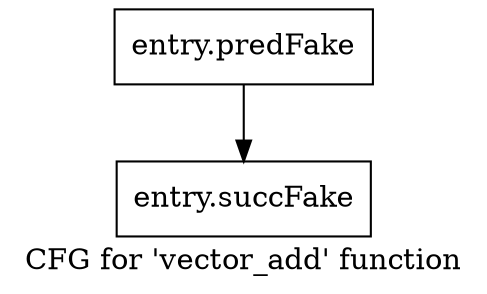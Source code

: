 digraph "CFG for 'vector_add' function" {
	label="CFG for 'vector_add' function";

	Node0x4a1b370 [shape=record,filename="",linenumber="",label="{entry.predFake}"];
	Node0x4a1b370 -> Node0x49f6a90[ callList="2:72" memoryops="" filename="../../../test.cpp" execusionnum="1"];
	Node0x49f6a90 [shape=record,filename="../../../test.cpp",linenumber="73",label="{entry.succFake}"];
}
